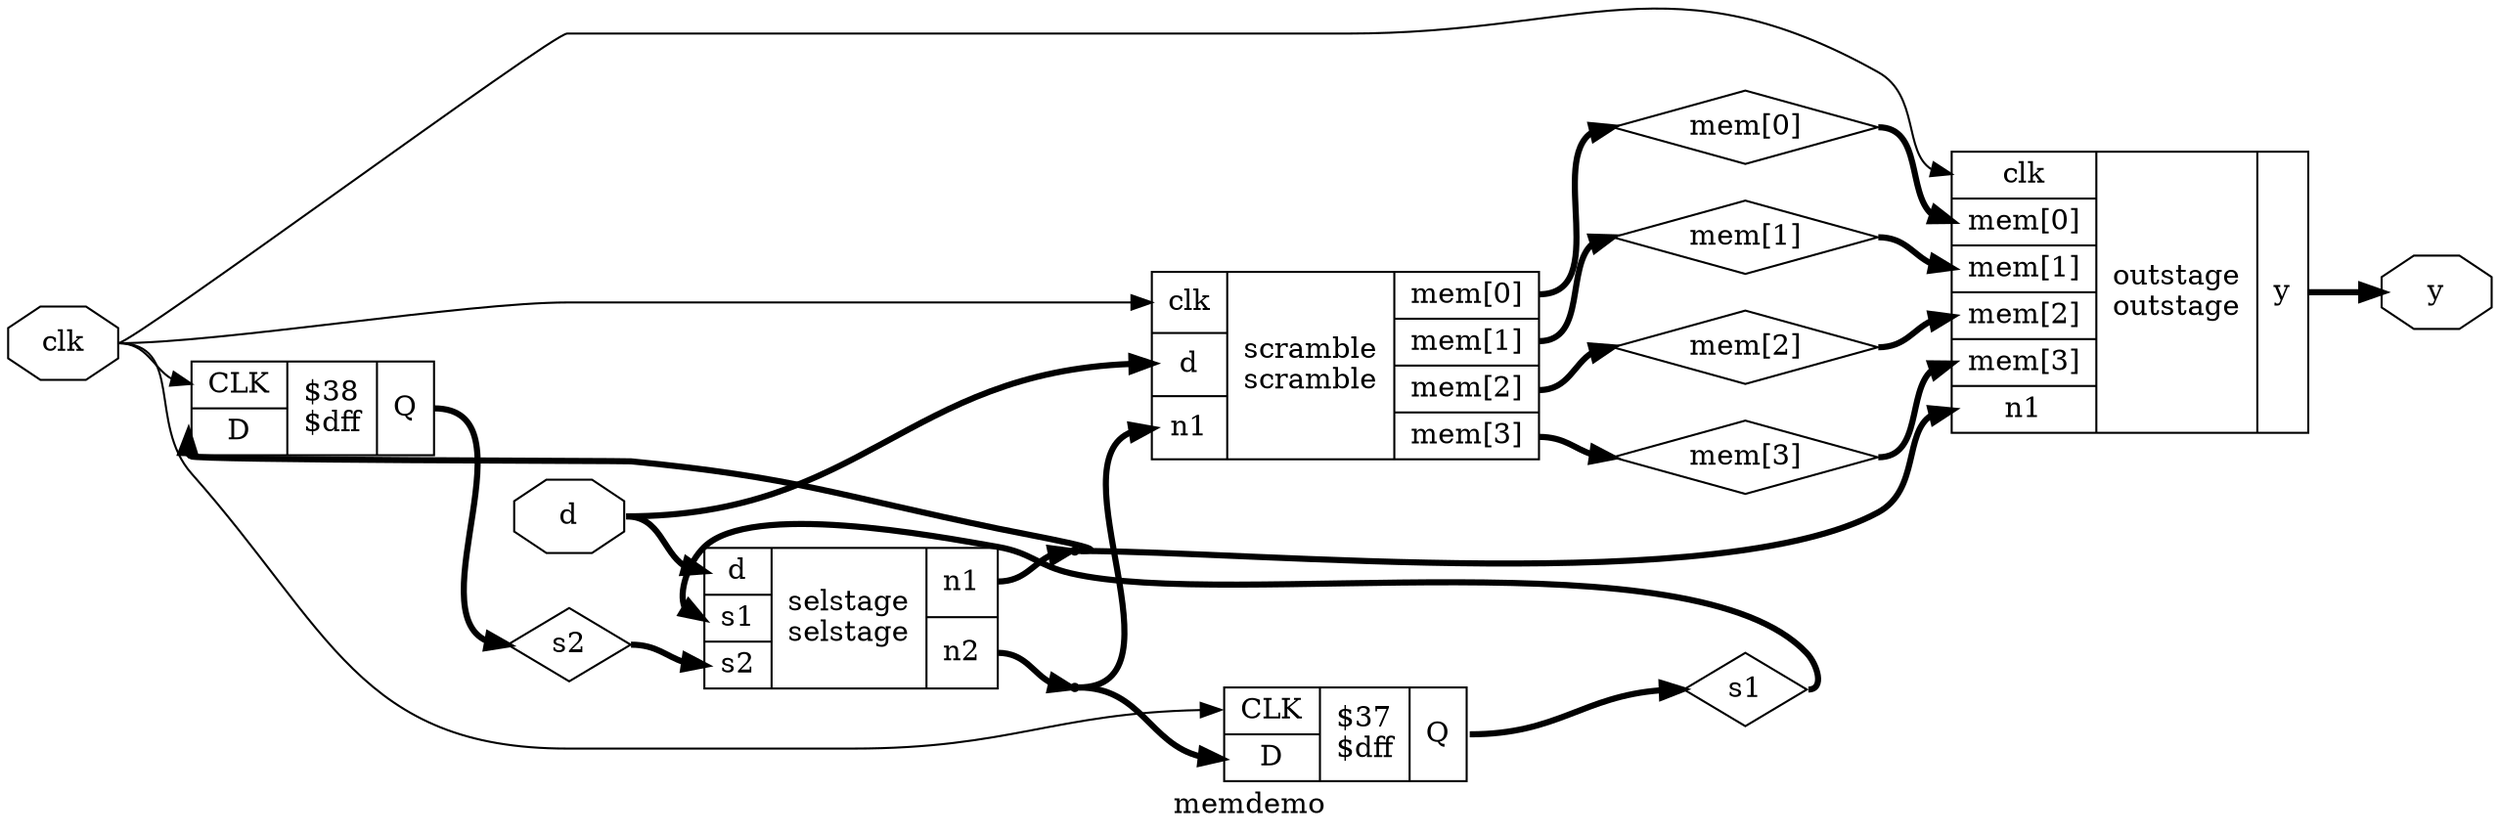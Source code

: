digraph "memdemo" {
label="memdemo";
rankdir="LR";
remincross=true;
n5 [ shape=octagon, label="clk", color="black", fontcolor="black"];
n6 [ shape=octagon, label="d", color="black", fontcolor="black"];
n7 [ shape=diamond, label="mem[0]", color="black", fontcolor="black"];
n8 [ shape=diamond, label="mem[1]", color="black", fontcolor="black"];
n9 [ shape=diamond, label="mem[2]", color="black", fontcolor="black"];
n10 [ shape=diamond, label="mem[3]", color="black", fontcolor="black"];
n11 [ shape=diamond, label="s1", color="black", fontcolor="black"];
n12 [ shape=diamond, label="s2", color="black", fontcolor="black"];
n13 [ shape=octagon, label="y", color="black", fontcolor="black"];
c16 [ shape=record, label="{{<p6> d|<p11> s1|<p12> s2}|selstage\nselstage|{<p14> n1|<p15> n2}}",  ];
c20 [ shape=record, label="{{<p17> CLK|<p18> D}|$38\n$dff|{<p19> Q}}",  ];
c21 [ shape=record, label="{{<p17> CLK|<p18> D}|$37\n$dff|{<p19> Q}}",  ];
c22 [ shape=record, label="{{<p5> clk|<p7> mem[0]|<p8> mem[1]|<p9> mem[2]|<p10> mem[3]|<p14> n1}|outstage\noutstage|{<p13> y}}",  ];
c23 [ shape=record, label="{{<p5> clk|<p6> d|<p14> n1}|scramble\nscramble|{<p7> mem[0]|<p8> mem[1]|<p9> mem[2]|<p10> mem[3]}}",  ];
n1 [ shape=point ];
c16:p15:e -> n1:w [color="black", fontcolor="black", style="setlinewidth(3)", label=""];
n1:e -> c21:p18:w [color="black", fontcolor="black", style="setlinewidth(3)", label=""];
n1:e -> c23:p14:w [color="black", fontcolor="black", style="setlinewidth(3)", label=""];
c23:p10:e -> n10:w [color="black", fontcolor="black", style="setlinewidth(3)", label=""];
n10:e -> c22:p10:w [color="black", fontcolor="black", style="setlinewidth(3)", label=""];
c21:p19:e -> n11:w [color="black", fontcolor="black", style="setlinewidth(3)", label=""];
n11:e -> c16:p11:w [color="black", fontcolor="black", style="setlinewidth(3)", label=""];
c20:p19:e -> n12:w [color="black", fontcolor="black", style="setlinewidth(3)", label=""];
n12:e -> c16:p12:w [color="black", fontcolor="black", style="setlinewidth(3)", label=""];
c22:p13:e -> n13:w [color="black", fontcolor="black", style="setlinewidth(3)", label=""];
n2 [ shape=point ];
c16:p14:e -> n2:w [color="black", fontcolor="black", style="setlinewidth(3)", label=""];
n2:e -> c20:p18:w [color="black", fontcolor="black", style="setlinewidth(3)", label=""];
n2:e -> c22:p14:w [color="black", fontcolor="black", style="setlinewidth(3)", label=""];
n5:e -> c20:p17:w [color="black", fontcolor="black", label=""];
n5:e -> c21:p17:w [color="black", fontcolor="black", label=""];
n5:e -> c22:p5:w [color="black", fontcolor="black", label=""];
n5:e -> c23:p5:w [color="black", fontcolor="black", label=""];
n6:e -> c16:p6:w [color="black", fontcolor="black", style="setlinewidth(3)", label=""];
n6:e -> c23:p6:w [color="black", fontcolor="black", style="setlinewidth(3)", label=""];
c23:p7:e -> n7:w [color="black", fontcolor="black", style="setlinewidth(3)", label=""];
n7:e -> c22:p7:w [color="black", fontcolor="black", style="setlinewidth(3)", label=""];
c23:p8:e -> n8:w [color="black", fontcolor="black", style="setlinewidth(3)", label=""];
n8:e -> c22:p8:w [color="black", fontcolor="black", style="setlinewidth(3)", label=""];
c23:p9:e -> n9:w [color="black", fontcolor="black", style="setlinewidth(3)", label=""];
n9:e -> c22:p9:w [color="black", fontcolor="black", style="setlinewidth(3)", label=""];
}
